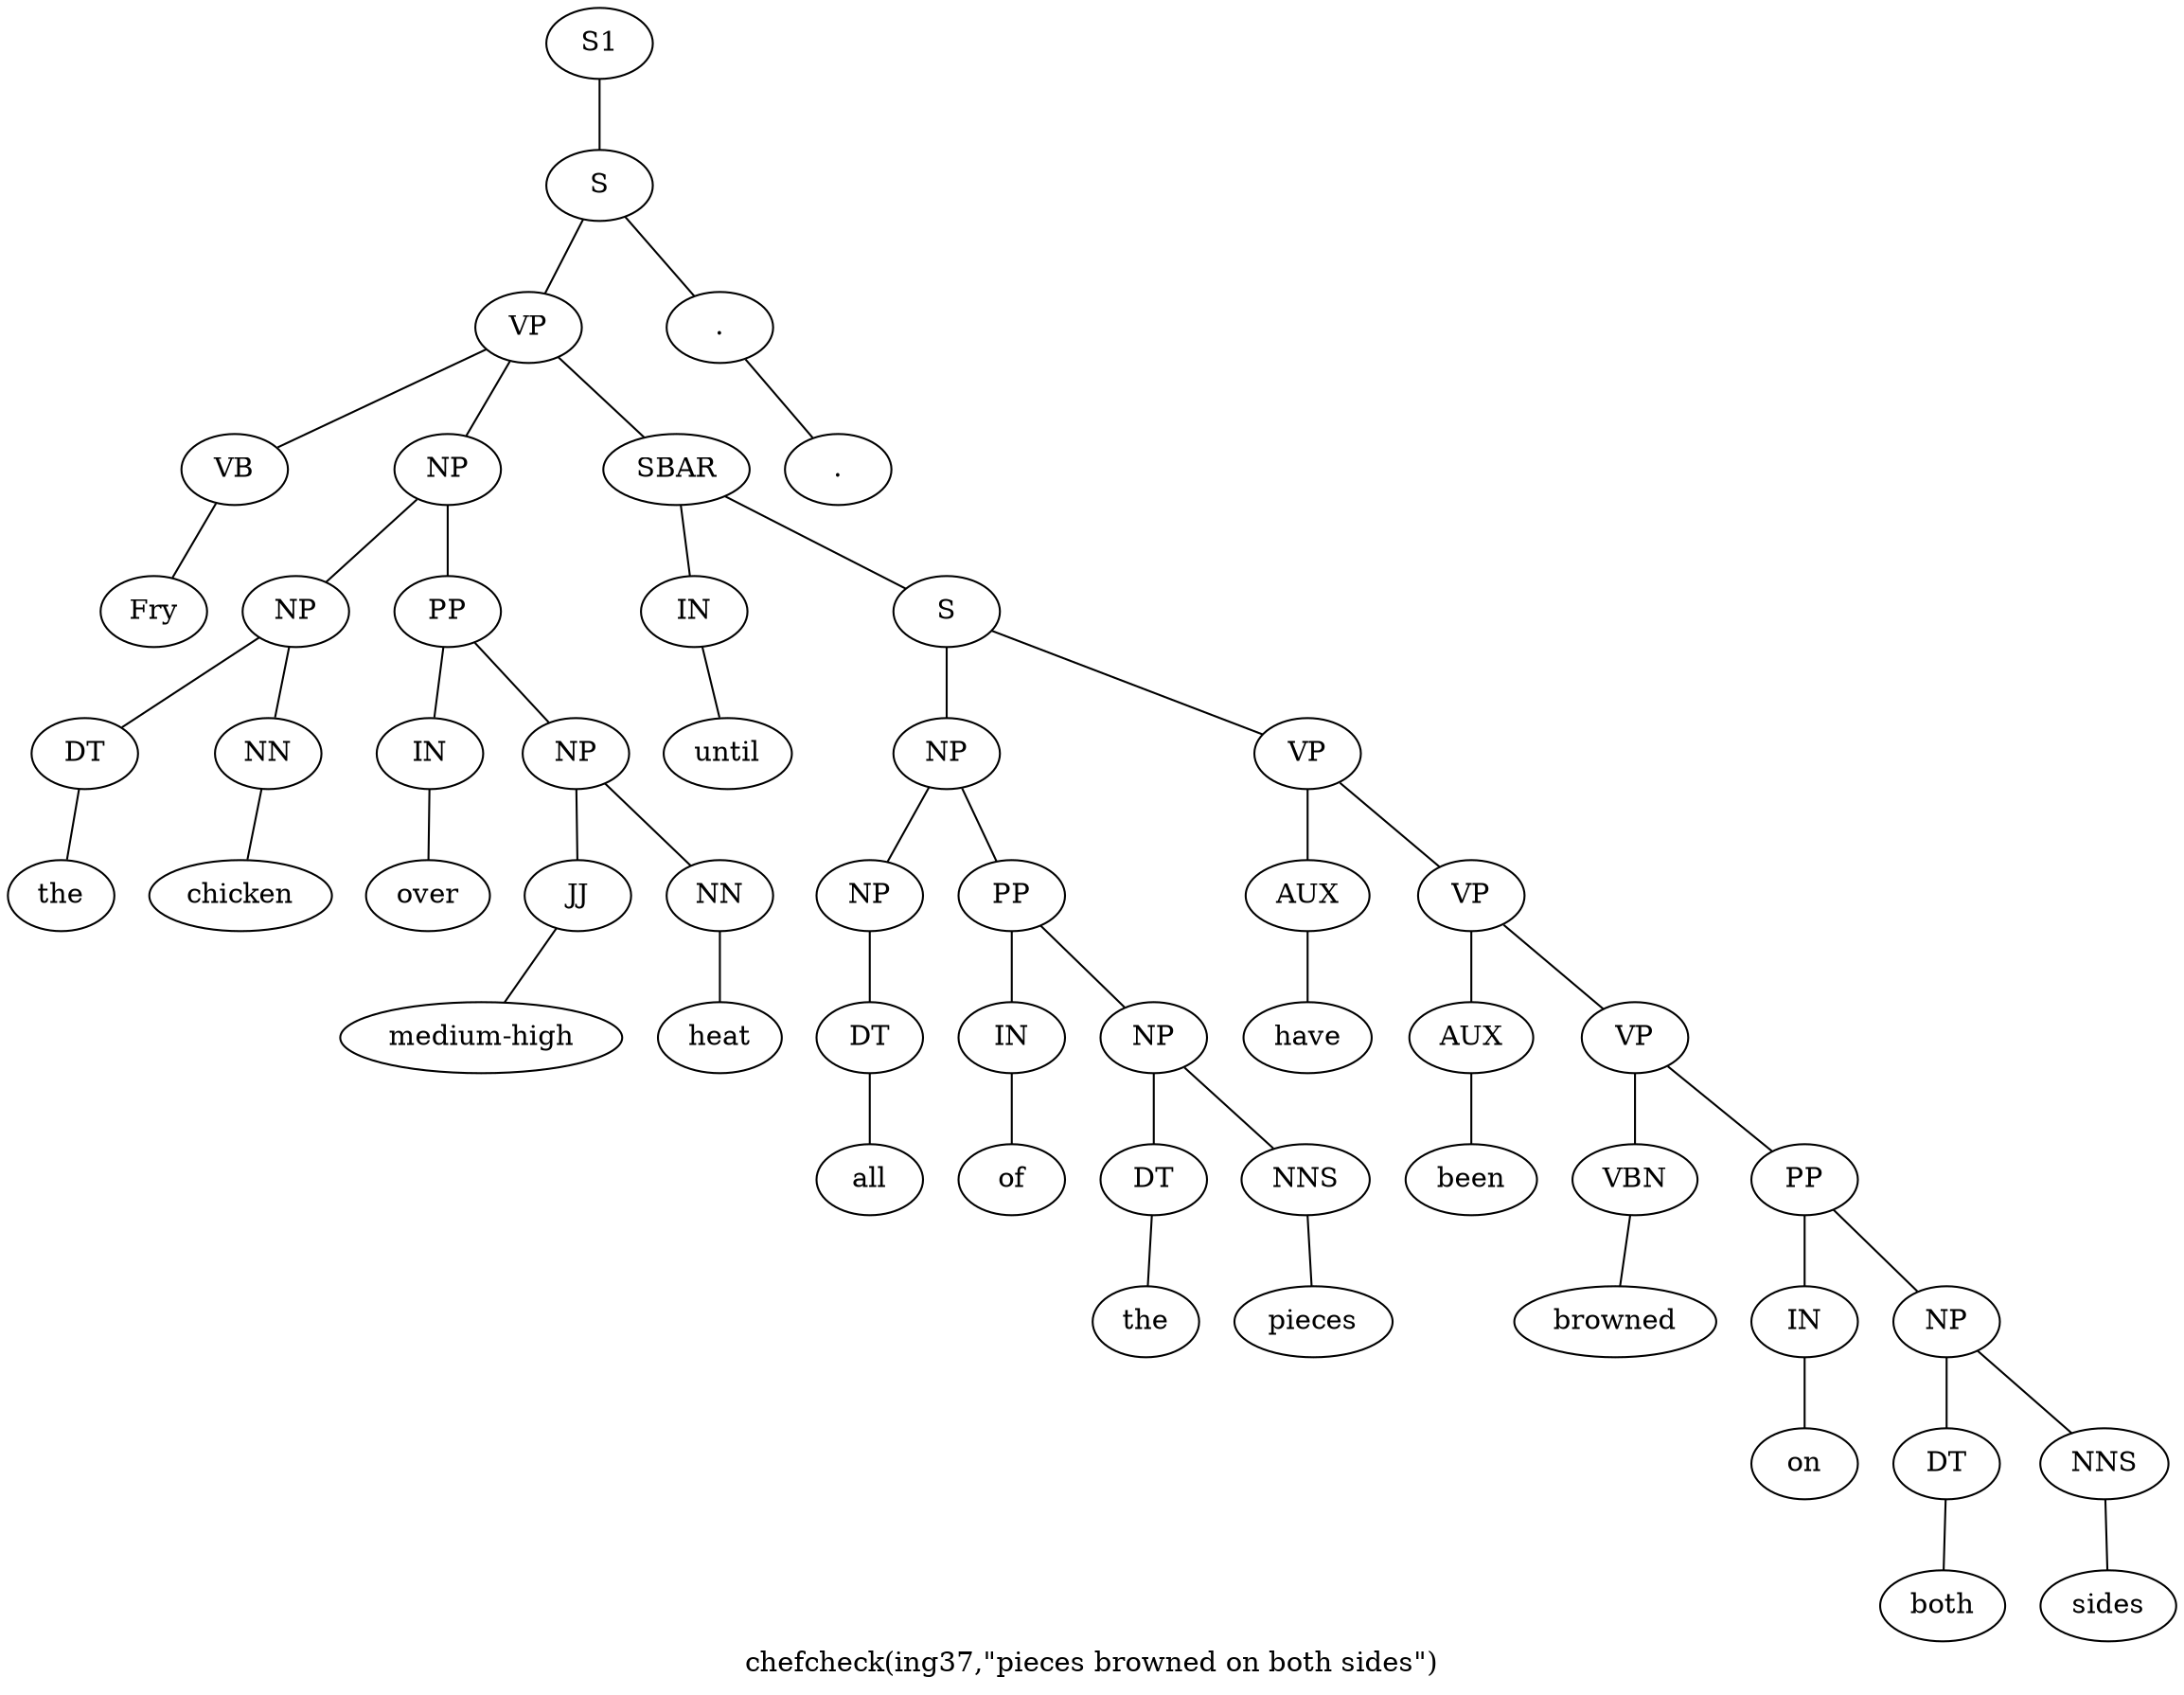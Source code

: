 graph SyntaxGraph {
	label = "chefcheck(ing37,\"pieces browned on both sides\")";
	Node0 [label="S1"];
	Node1 [label="S"];
	Node2 [label="VP"];
	Node3 [label="VB"];
	Node4 [label="Fry"];
	Node5 [label="NP"];
	Node6 [label="NP"];
	Node7 [label="DT"];
	Node8 [label="the"];
	Node9 [label="NN"];
	Node10 [label="chicken"];
	Node11 [label="PP"];
	Node12 [label="IN"];
	Node13 [label="over"];
	Node14 [label="NP"];
	Node15 [label="JJ"];
	Node16 [label="medium-high"];
	Node17 [label="NN"];
	Node18 [label="heat"];
	Node19 [label="SBAR"];
	Node20 [label="IN"];
	Node21 [label="until"];
	Node22 [label="S"];
	Node23 [label="NP"];
	Node24 [label="NP"];
	Node25 [label="DT"];
	Node26 [label="all"];
	Node27 [label="PP"];
	Node28 [label="IN"];
	Node29 [label="of"];
	Node30 [label="NP"];
	Node31 [label="DT"];
	Node32 [label="the"];
	Node33 [label="NNS"];
	Node34 [label="pieces"];
	Node35 [label="VP"];
	Node36 [label="AUX"];
	Node37 [label="have"];
	Node38 [label="VP"];
	Node39 [label="AUX"];
	Node40 [label="been"];
	Node41 [label="VP"];
	Node42 [label="VBN"];
	Node43 [label="browned"];
	Node44 [label="PP"];
	Node45 [label="IN"];
	Node46 [label="on"];
	Node47 [label="NP"];
	Node48 [label="DT"];
	Node49 [label="both"];
	Node50 [label="NNS"];
	Node51 [label="sides"];
	Node52 [label="."];
	Node53 [label="."];

	Node0 -- Node1;
	Node1 -- Node2;
	Node1 -- Node52;
	Node2 -- Node3;
	Node2 -- Node5;
	Node2 -- Node19;
	Node3 -- Node4;
	Node5 -- Node6;
	Node5 -- Node11;
	Node6 -- Node7;
	Node6 -- Node9;
	Node7 -- Node8;
	Node9 -- Node10;
	Node11 -- Node12;
	Node11 -- Node14;
	Node12 -- Node13;
	Node14 -- Node15;
	Node14 -- Node17;
	Node15 -- Node16;
	Node17 -- Node18;
	Node19 -- Node20;
	Node19 -- Node22;
	Node20 -- Node21;
	Node22 -- Node23;
	Node22 -- Node35;
	Node23 -- Node24;
	Node23 -- Node27;
	Node24 -- Node25;
	Node25 -- Node26;
	Node27 -- Node28;
	Node27 -- Node30;
	Node28 -- Node29;
	Node30 -- Node31;
	Node30 -- Node33;
	Node31 -- Node32;
	Node33 -- Node34;
	Node35 -- Node36;
	Node35 -- Node38;
	Node36 -- Node37;
	Node38 -- Node39;
	Node38 -- Node41;
	Node39 -- Node40;
	Node41 -- Node42;
	Node41 -- Node44;
	Node42 -- Node43;
	Node44 -- Node45;
	Node44 -- Node47;
	Node45 -- Node46;
	Node47 -- Node48;
	Node47 -- Node50;
	Node48 -- Node49;
	Node50 -- Node51;
	Node52 -- Node53;
}